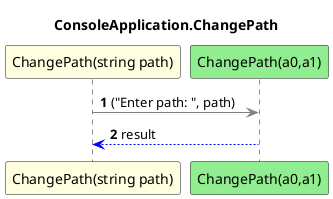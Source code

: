@startuml ConsoleApplication.ChangePath
title ConsoleApplication.ChangePath
participant "ChangePath(string path)" as ChangePath_p0 #LightYellow
participant "ChangePath(a0,a1)" as ChangePath_a0_a1 #LightGreen
autonumber
ChangePath_p0 -[#grey]> ChangePath_a0_a1 : ("Enter path: ", path)
ChangePath_a0_a1 -[#blue]-> ChangePath_p0 : result
@enduml
